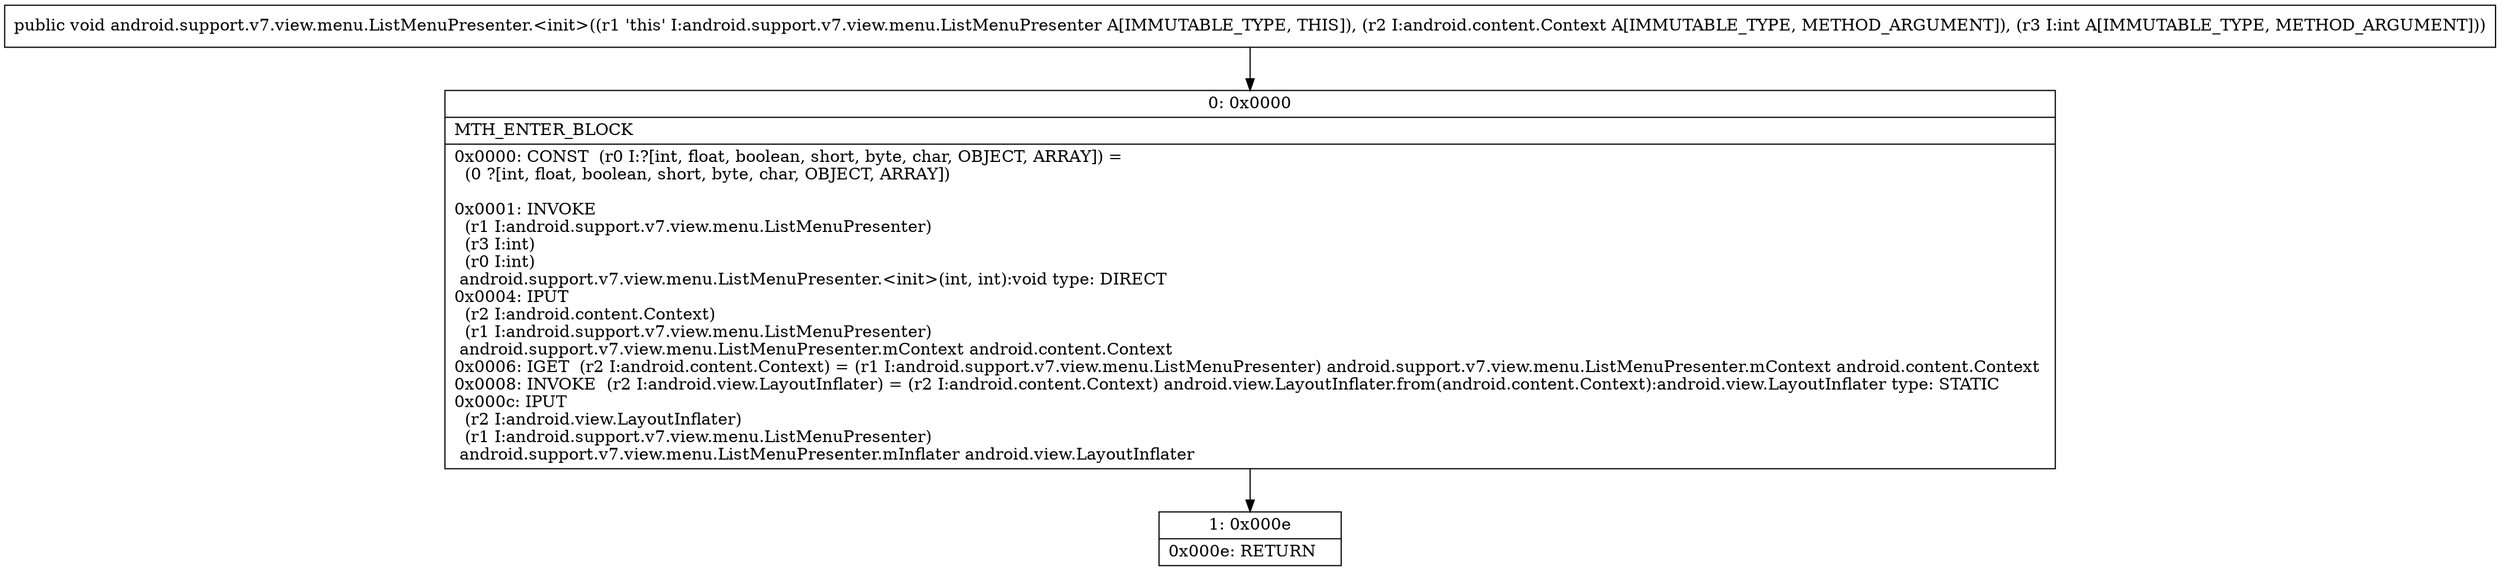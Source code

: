 digraph "CFG forandroid.support.v7.view.menu.ListMenuPresenter.\<init\>(Landroid\/content\/Context;I)V" {
Node_0 [shape=record,label="{0\:\ 0x0000|MTH_ENTER_BLOCK\l|0x0000: CONST  (r0 I:?[int, float, boolean, short, byte, char, OBJECT, ARRAY]) = \l  (0 ?[int, float, boolean, short, byte, char, OBJECT, ARRAY])\l \l0x0001: INVOKE  \l  (r1 I:android.support.v7.view.menu.ListMenuPresenter)\l  (r3 I:int)\l  (r0 I:int)\l android.support.v7.view.menu.ListMenuPresenter.\<init\>(int, int):void type: DIRECT \l0x0004: IPUT  \l  (r2 I:android.content.Context)\l  (r1 I:android.support.v7.view.menu.ListMenuPresenter)\l android.support.v7.view.menu.ListMenuPresenter.mContext android.content.Context \l0x0006: IGET  (r2 I:android.content.Context) = (r1 I:android.support.v7.view.menu.ListMenuPresenter) android.support.v7.view.menu.ListMenuPresenter.mContext android.content.Context \l0x0008: INVOKE  (r2 I:android.view.LayoutInflater) = (r2 I:android.content.Context) android.view.LayoutInflater.from(android.content.Context):android.view.LayoutInflater type: STATIC \l0x000c: IPUT  \l  (r2 I:android.view.LayoutInflater)\l  (r1 I:android.support.v7.view.menu.ListMenuPresenter)\l android.support.v7.view.menu.ListMenuPresenter.mInflater android.view.LayoutInflater \l}"];
Node_1 [shape=record,label="{1\:\ 0x000e|0x000e: RETURN   \l}"];
MethodNode[shape=record,label="{public void android.support.v7.view.menu.ListMenuPresenter.\<init\>((r1 'this' I:android.support.v7.view.menu.ListMenuPresenter A[IMMUTABLE_TYPE, THIS]), (r2 I:android.content.Context A[IMMUTABLE_TYPE, METHOD_ARGUMENT]), (r3 I:int A[IMMUTABLE_TYPE, METHOD_ARGUMENT])) }"];
MethodNode -> Node_0;
Node_0 -> Node_1;
}

